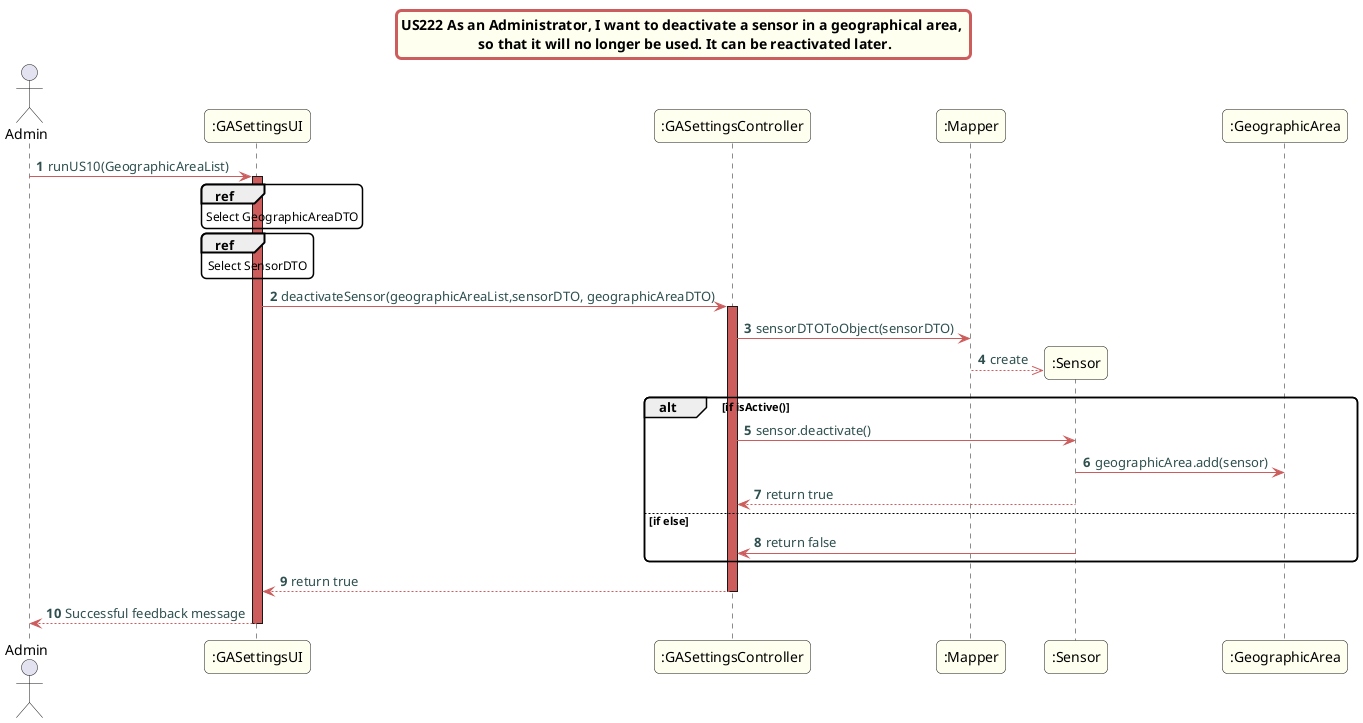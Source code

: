 @startuml
title US222 As an Administrator, I want to deactivate a sensor in a geographical area, \n so that it will no longer be used. It can be reactivated later.
actor Admin
skinparam titleBorderRoundCorner 10
skinparam titleBorderThickness 3
skinparam titleBorderColor indianred
skinparam titleBackgroundColor ivory
skinparam FontName quicksand

skinparam actor {
 	BorderColor indianred
 	}

 skinparam sequence {
 	LifeLineBackgroundColor indianred
 	ParticipantBackgroundColor ivory
 }

 skinparam roundcorner 10

 skinparam component {
   arrowThickness 1
   ArrowFontName Verdana
   ArrowColor indianred
   ArrowFontColor darkslategrey
 }
autonumber
Admin -> ":GASettingsUI": runUS10(GeographicAreaList)
activate ":GASettingsUI"
ref over ":GASettingsUI"
Select GeographicAreaDTO
end ref
ref over ":GASettingsUI"
Select SensorDTO
end ref
":GASettingsUI" -> ":GASettingsController": deactivateSensor(geographicAreaList,sensorDTO, geographicAreaDTO)
activate ":GASettingsController"
":GASettingsController" -> ":Mapper": sensorDTOToObject(sensorDTO)
create ":Sensor"
":Mapper" -->> ":Sensor": create
alt if isActive()
":GASettingsController" -> ":Sensor": sensor.deactivate()
":Sensor" -> ":GeographicArea": geographicArea.add(sensor)
":Sensor" --> ":GASettingsController": return true
else if else
":Sensor" -> ":GASettingsController": return false
end
":GASettingsController" --> ":GASettingsUI": return true
deactivate ":GASettingsController"
":GASettingsUI" --> Admin: Successful feedback message
deactivate ":GASettingsUI"
@enduml